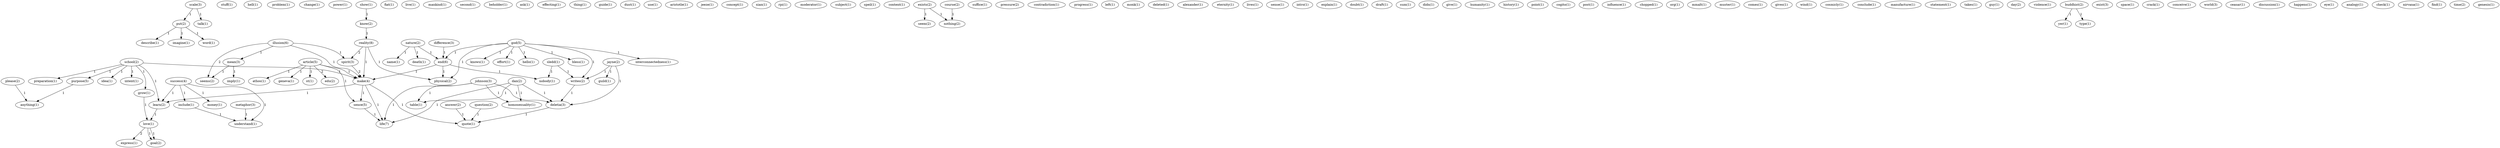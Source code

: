 digraph G {
  scale [ label="scale(3)" ];
  put [ label="put(2)" ];
  talk [ label="talk(1)" ];
  stuff [ label="stuff(1)" ];
  hell [ label="hell(1)" ];
  problem [ label="problem(1)" ];
  change [ label="change(1)" ];
  power [ label="power(1)" ];
  show [ label="show(1)" ];
  know [ label="know(2)" ];
  describe [ label="describe(1)" ];
  imagine [ label="imagine(1)" ];
  word [ label="word(1)" ];
  fiat [ label="fiat(1)" ];
  live [ label="live(1)" ];
  mankind [ label="mankind(1)" ];
  second [ label="second(1)" ];
  beholder [ label="beholder(1)" ];
  ask [ label="ask(1)" ];
  effecting [ label="effecting(1)" ];
  thing [ label="thing(1)" ];
  guide [ label="guide(1)" ];
  dust [ label="dust(1)" ];
  use [ label="use(1)" ];
  aristotle [ label="aristotle(1)" ];
  jeeze [ label="jeeze(1)" ];
  concept [ label="concept(1)" ];
  xian [ label="xian(1)" ];
  illusion [ label="illusion(6)" ];
  mean [ label="mean(3)" ];
  seems [ label="seems(2)" ];
  spirit [ label="spirit(3)" ];
  make [ label="make(4)" ];
  god [ label="god(5)" ];
  hello [ label="hello(1)" ];
  bless [ label="bless(1)" ];
  end [ label="end(6)" ];
  interconnectedness [ label="interconnectedness(1)" ];
  physical [ label="physical(2)" ];
  knows [ label="knows(1)" ];
  effort [ label="effort(1)" ];
  writes [ label="writes(2)" ];
  nature [ label="nature(2)" ];
  name [ label="name(1)" ];
  death [ label="death(1)" ];
  rpi [ label="rpi(1)" ];
  moderator [ label="moderator(1)" ];
  school [ label="school(2)" ];
  preparation [ label="preparation(1)" ];
  idea [ label="idea(1)" ];
  purpose [ label="purpose(5)" ];
  grow [ label="grow(1)" ];
  learn [ label="learn(2)" ];
  intent [ label="intent(1)" ];
  subject [ label="subject(1)" ];
  article [ label="article(5)" ];
  geneva [ label="geneva(1)" ];
  st [ label="st(1)" ];
  athos [ label="athos(1)" ];
  edu [ label="edu(2)" ];
  sence [ label="sence(5)" ];
  speil [ label="speil(1)" ];
  content [ label="content(1)" ];
  exists [ label="exists(2)" ];
  seem [ label="seem(2)" ];
  nothing [ label="nothing(2)" ];
  suffice [ label="suffice(1)" ];
  pressure [ label="pressure(2)" ];
  imply [ label="imply(1)" ];
  contradiction [ label="contradiction(1)" ];
  progress [ label="progress(1)" ];
  left [ label="left(1)" ];
  monk [ label="monk(1)" ];
  love [ label="love(2)" ];
  express [ label="express(1)" ];
  goal [ label="goal(2)" ];
  reality [ label="reality(8)" ];
  deleted [ label="deleted(1)" ];
  alexander [ label="alexander(1)" ];
  eternity [ label="eternity(1)" ];
  lives [ label="lives(1)" ];
  sense [ label="sense(1)" ];
  intro [ label="intro(1)" ];
  explain [ label="explain(1)" ];
  doubt [ label="doubt(1)" ];
  draft [ label="draft(1)" ];
  metaphor [ label="metaphor(3)" ];
  understand [ label="understand(1)" ];
  anything [ label="anything(1)" ];
  sum [ label="sum(1)" ];
  didn [ label="didn(1)" ];
  difference [ label="difference(3)" ];
  give [ label="give(1)" ];
  please [ label="please(2)" ];
  humanity [ label="humanity(1)" ];
  dan [ label="dan(2)" ];
  table [ label="table(1)" ];
  homosexuality [ label="homosexuality(1)" ];
  deletia [ label="deletia(3)" ];
  life [ label="life(7)" ];
  history [ label="history(1)" ];
  point [ label="point(1)" ];
  cogito [ label="cogito(1)" ];
  answer [ label="answer(2)" ];
  quote [ label="quote(1)" ];
  post [ label="post(1)" ];
  influence [ label="influence(1)" ];
  chopped [ label="chopped(1)" ];
  org [ label="org(1)" ];
  mmalt [ label="mmalt(1)" ];
  muster [ label="muster(1)" ];
  comes [ label="comes(1)" ];
  love [ label="love(1)" ];
  gives [ label="gives(1)" ];
  nobody [ label="nobody(1)" ];
  wind [ label="wind(1)" ];
  success [ label="success(4)" ];
  money [ label="money(1)" ];
  include [ label="include(1)" ];
  course [ label="course(2)" ];
  cosmicly [ label="cosmicly(1)" ];
  conclude [ label="conclude(1)" ];
  manufacture [ label="manufacture(1)" ];
  statement [ label="statement(1)" ];
  johnson [ label="johnson(3)" ];
  takes [ label="takes(1)" ];
  jayne [ label="jayne(2)" ];
  guild [ label="guild(1)" ];
  guy [ label="guy(1)" ];
  sledd [ label="sledd(1)" ];
  day [ label="day(2)" ];
  violence [ label="violence(1)" ];
  buddhist [ label="buddhist(2)" ];
  yer [ label="yer(1)" ];
  type [ label="type(1)" ];
  exist [ label="exist(3)" ];
  space [ label="space(1)" ];
  crack [ label="crack(1)" ];
  conceive [ label="conceive(1)" ];
  world [ label="world(3)" ];
  ceasar [ label="ceasar(1)" ];
  discussion [ label="discussion(1)" ];
  happens [ label="happens(1)" ];
  eye [ label="eye(1)" ];
  question [ label="question(2)" ];
  analogy [ label="analogy(1)" ];
  check [ label="check(1)" ];
  nirvana [ label="nirvana(1)" ];
  find [ label="find(1)" ];
  time [ label="time(2)" ];
  sledd [ label="sledd(1)" ];
  genesis [ label="genesis(1)" ];
  scale -> put [ label="1" ];
  scale -> talk [ label="1" ];
  show -> know [ label="1" ];
  put -> describe [ label="1" ];
  put -> imagine [ label="1" ];
  put -> word [ label="1" ];
  illusion -> mean [ label="1" ];
  illusion -> seems [ label="2" ];
  illusion -> spirit [ label="1" ];
  illusion -> make [ label="1" ];
  god -> hello [ label="1" ];
  god -> bless [ label="1" ];
  god -> end [ label="1" ];
  god -> interconnectedness [ label="1" ];
  god -> physical [ label="1" ];
  god -> knows [ label="1" ];
  god -> effort [ label="1" ];
  god -> writes [ label="1" ];
  nature -> end [ label="1" ];
  nature -> name [ label="1" ];
  nature -> death [ label="1" ];
  school -> preparation [ label="1" ];
  school -> idea [ label="1" ];
  school -> purpose [ label="1" ];
  school -> grow [ label="1" ];
  school -> make [ label="1" ];
  school -> learn [ label="1" ];
  school -> intent [ label="1" ];
  article -> geneva [ label="1" ];
  article -> st [ label="1" ];
  article -> athos [ label="1" ];
  article -> edu [ label="2" ];
  article -> make [ label="1" ];
  article -> sence [ label="1" ];
  exists -> seem [ label="1" ];
  exists -> nothing [ label="1" ];
  mean -> seems [ label="1" ];
  mean -> imply [ label="1" ];
  love -> express [ label="2" ];
  love -> goal [ label="1" ];
  know -> reality [ label="1" ];
  metaphor -> understand [ label="1" ];
  purpose -> anything [ label="1" ];
  reality -> spirit [ label="2" ];
  reality -> make [ label="1" ];
  reality -> physical [ label="1" ];
  difference -> end [ label="1" ];
  please -> anything [ label="1" ];
  spirit -> make [ label="2" ];
  dan -> table [ label="1" ];
  dan -> homosexuality [ label="1" ];
  dan -> deletia [ label="1" ];
  dan -> life [ label="1" ];
  answer -> quote [ label="1" ];
  grow -> love [ label="1" ];
  end -> make [ label="1" ];
  end -> physical [ label="1" ];
  end -> nobody [ label="1" ];
  success -> learn [ label="1" ];
  success -> money [ label="1" ];
  success -> include [ label="1" ];
  success -> understand [ label="1" ];
  course -> nothing [ label="1" ];
  make -> learn [ label="1" ];
  make -> sence [ label="1" ];
  make -> life [ label="1" ];
  make -> quote [ label="1" ];
  johnson -> table [ label="1" ];
  johnson -> homosexuality [ label="1" ];
  johnson -> deletia [ label="1" ];
  johnson -> life [ label="1" ];
  learn -> love [ label="1" ];
  jayne -> guild [ label="1" ];
  jayne -> writes [ label="1" ];
  jayne -> deletia [ label="1" ];
  sledd -> writes [ label="1" ];
  sledd -> nobody [ label="1" ];
  buddhist -> yer [ label="1" ];
  buddhist -> type [ label="1" ];
  love -> goal [ label="1" ];
  include -> understand [ label="1" ];
  sence -> life [ label="1" ];
  question -> quote [ label="1" ];
  writes -> deletia [ label="1" ];
  deletia -> quote [ label="1" ];
}
